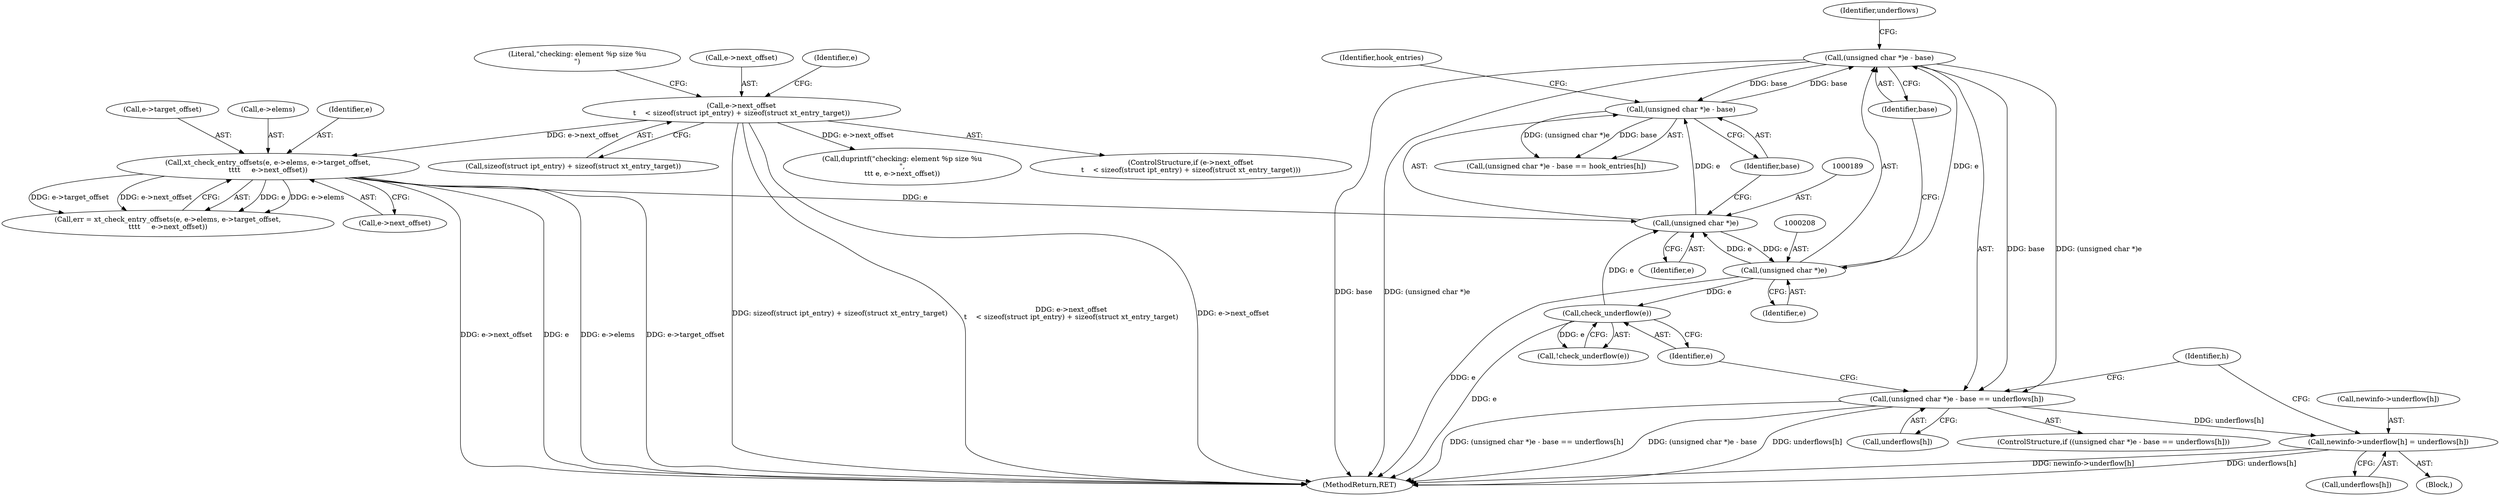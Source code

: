 digraph "0_linux_ce683e5f9d045e5d67d1312a42b359cb2ab2a13c_2@array" {
"1000225" [label="(Call,newinfo->underflow[h] = underflows[h])"];
"1000205" [label="(Call,(unsigned char *)e - base == underflows[h])"];
"1000206" [label="(Call,(unsigned char *)e - base)"];
"1000207" [label="(Call,(unsigned char *)e)"];
"1000188" [label="(Call,(unsigned char *)e)"];
"1000217" [label="(Call,check_underflow(e))"];
"1000152" [label="(Call,xt_check_entry_offsets(e, e->elems, e->target_offset,\n\t\t\t\t     e->next_offset))"];
"1000121" [label="(Call,e->next_offset\n\t    < sizeof(struct ipt_entry) + sizeof(struct xt_entry_target))"];
"1000187" [label="(Call,(unsigned char *)e - base)"];
"1000160" [label="(Call,e->next_offset)"];
"1000217" [label="(Call,check_underflow(e))"];
"1000157" [label="(Call,e->target_offset)"];
"1000150" [label="(Call,err = xt_check_entry_offsets(e, e->elems, e->target_offset,\n\t\t\t\t     e->next_offset))"];
"1000191" [label="(Identifier,base)"];
"1000225" [label="(Call,newinfo->underflow[h] = underflows[h])"];
"1000187" [label="(Call,(unsigned char *)e - base)"];
"1000175" [label="(Identifier,h)"];
"1000132" [label="(Literal,\"checking: element %p size %u\n\")"];
"1000122" [label="(Call,e->next_offset)"];
"1000204" [label="(ControlStructure,if ((unsigned char *)e - base == underflows[h]))"];
"1000214" [label="(Block,)"];
"1000211" [label="(Call,underflows[h])"];
"1000216" [label="(Call,!check_underflow(e))"];
"1000209" [label="(Identifier,e)"];
"1000125" [label="(Call,sizeof(struct ipt_entry) + sizeof(struct xt_entry_target))"];
"1000188" [label="(Call,(unsigned char *)e)"];
"1000242" [label="(MethodReturn,RET)"];
"1000154" [label="(Call,e->elems)"];
"1000205" [label="(Call,(unsigned char *)e - base == underflows[h])"];
"1000206" [label="(Call,(unsigned char *)e - base)"];
"1000131" [label="(Call,duprintf(\"checking: element %p size %u\n\",\n\t\t\t e, e->next_offset))"];
"1000210" [label="(Identifier,base)"];
"1000121" [label="(Call,e->next_offset\n\t    < sizeof(struct ipt_entry) + sizeof(struct xt_entry_target))"];
"1000190" [label="(Identifier,e)"];
"1000186" [label="(Call,(unsigned char *)e - base == hook_entries[h])"];
"1000153" [label="(Identifier,e)"];
"1000218" [label="(Identifier,e)"];
"1000145" [label="(Identifier,e)"];
"1000193" [label="(Identifier,hook_entries)"];
"1000212" [label="(Identifier,underflows)"];
"1000152" [label="(Call,xt_check_entry_offsets(e, e->elems, e->target_offset,\n\t\t\t\t     e->next_offset))"];
"1000120" [label="(ControlStructure,if (e->next_offset\n\t    < sizeof(struct ipt_entry) + sizeof(struct xt_entry_target)))"];
"1000207" [label="(Call,(unsigned char *)e)"];
"1000226" [label="(Call,newinfo->underflow[h])"];
"1000231" [label="(Call,underflows[h])"];
"1000225" -> "1000214"  [label="AST: "];
"1000225" -> "1000231"  [label="CFG: "];
"1000226" -> "1000225"  [label="AST: "];
"1000231" -> "1000225"  [label="AST: "];
"1000175" -> "1000225"  [label="CFG: "];
"1000225" -> "1000242"  [label="DDG: newinfo->underflow[h]"];
"1000225" -> "1000242"  [label="DDG: underflows[h]"];
"1000205" -> "1000225"  [label="DDG: underflows[h]"];
"1000205" -> "1000204"  [label="AST: "];
"1000205" -> "1000211"  [label="CFG: "];
"1000206" -> "1000205"  [label="AST: "];
"1000211" -> "1000205"  [label="AST: "];
"1000218" -> "1000205"  [label="CFG: "];
"1000175" -> "1000205"  [label="CFG: "];
"1000205" -> "1000242"  [label="DDG: (unsigned char *)e - base"];
"1000205" -> "1000242"  [label="DDG: underflows[h]"];
"1000205" -> "1000242"  [label="DDG: (unsigned char *)e - base == underflows[h]"];
"1000206" -> "1000205"  [label="DDG: (unsigned char *)e"];
"1000206" -> "1000205"  [label="DDG: base"];
"1000206" -> "1000210"  [label="CFG: "];
"1000207" -> "1000206"  [label="AST: "];
"1000210" -> "1000206"  [label="AST: "];
"1000212" -> "1000206"  [label="CFG: "];
"1000206" -> "1000242"  [label="DDG: base"];
"1000206" -> "1000242"  [label="DDG: (unsigned char *)e"];
"1000206" -> "1000187"  [label="DDG: base"];
"1000207" -> "1000206"  [label="DDG: e"];
"1000187" -> "1000206"  [label="DDG: base"];
"1000207" -> "1000209"  [label="CFG: "];
"1000208" -> "1000207"  [label="AST: "];
"1000209" -> "1000207"  [label="AST: "];
"1000210" -> "1000207"  [label="CFG: "];
"1000207" -> "1000242"  [label="DDG: e"];
"1000207" -> "1000188"  [label="DDG: e"];
"1000188" -> "1000207"  [label="DDG: e"];
"1000207" -> "1000217"  [label="DDG: e"];
"1000188" -> "1000187"  [label="AST: "];
"1000188" -> "1000190"  [label="CFG: "];
"1000189" -> "1000188"  [label="AST: "];
"1000190" -> "1000188"  [label="AST: "];
"1000191" -> "1000188"  [label="CFG: "];
"1000188" -> "1000187"  [label="DDG: e"];
"1000217" -> "1000188"  [label="DDG: e"];
"1000152" -> "1000188"  [label="DDG: e"];
"1000217" -> "1000216"  [label="AST: "];
"1000217" -> "1000218"  [label="CFG: "];
"1000218" -> "1000217"  [label="AST: "];
"1000216" -> "1000217"  [label="CFG: "];
"1000217" -> "1000242"  [label="DDG: e"];
"1000217" -> "1000216"  [label="DDG: e"];
"1000152" -> "1000150"  [label="AST: "];
"1000152" -> "1000160"  [label="CFG: "];
"1000153" -> "1000152"  [label="AST: "];
"1000154" -> "1000152"  [label="AST: "];
"1000157" -> "1000152"  [label="AST: "];
"1000160" -> "1000152"  [label="AST: "];
"1000150" -> "1000152"  [label="CFG: "];
"1000152" -> "1000242"  [label="DDG: e->elems"];
"1000152" -> "1000242"  [label="DDG: e->target_offset"];
"1000152" -> "1000242"  [label="DDG: e->next_offset"];
"1000152" -> "1000242"  [label="DDG: e"];
"1000152" -> "1000150"  [label="DDG: e"];
"1000152" -> "1000150"  [label="DDG: e->elems"];
"1000152" -> "1000150"  [label="DDG: e->target_offset"];
"1000152" -> "1000150"  [label="DDG: e->next_offset"];
"1000121" -> "1000152"  [label="DDG: e->next_offset"];
"1000121" -> "1000120"  [label="AST: "];
"1000121" -> "1000125"  [label="CFG: "];
"1000122" -> "1000121"  [label="AST: "];
"1000125" -> "1000121"  [label="AST: "];
"1000132" -> "1000121"  [label="CFG: "];
"1000145" -> "1000121"  [label="CFG: "];
"1000121" -> "1000242"  [label="DDG: sizeof(struct ipt_entry) + sizeof(struct xt_entry_target)"];
"1000121" -> "1000242"  [label="DDG: e->next_offset\n\t    < sizeof(struct ipt_entry) + sizeof(struct xt_entry_target)"];
"1000121" -> "1000242"  [label="DDG: e->next_offset"];
"1000121" -> "1000131"  [label="DDG: e->next_offset"];
"1000187" -> "1000186"  [label="AST: "];
"1000187" -> "1000191"  [label="CFG: "];
"1000191" -> "1000187"  [label="AST: "];
"1000193" -> "1000187"  [label="CFG: "];
"1000187" -> "1000186"  [label="DDG: (unsigned char *)e"];
"1000187" -> "1000186"  [label="DDG: base"];
}
